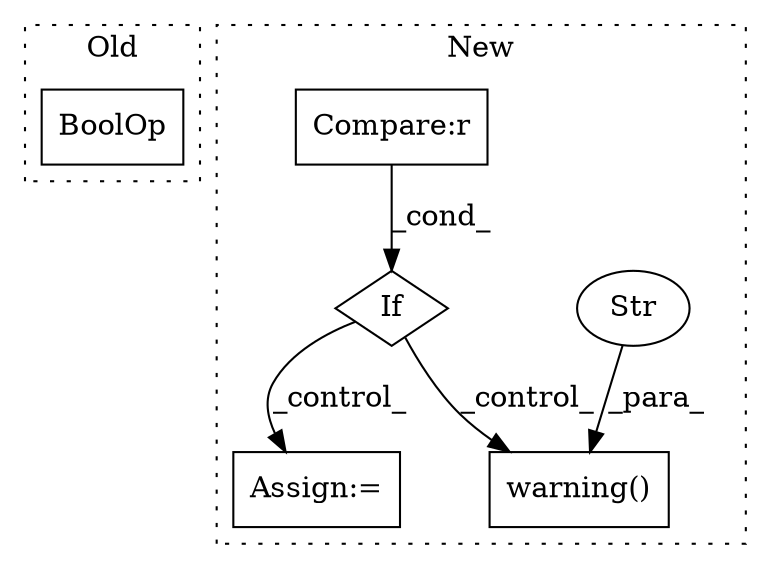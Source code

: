 digraph G {
subgraph cluster0 {
1 [label="BoolOp" a="72" s="4141" l="38" shape="box"];
label = "Old";
style="dotted";
}
subgraph cluster1 {
2 [label="warning()" a="75" s="6693,6754" l="15,1" shape="box"];
3 [label="Str" a="66" s="6708" l="46" shape="ellipse"];
4 [label="If" a="96" s="5514" l="3" shape="diamond"];
5 [label="Compare:r" a="40" s="5517" l="18" shape="box"];
6 [label="Assign:=" a="68" s="6566" l="3" shape="box"];
label = "New";
style="dotted";
}
3 -> 2 [label="_para_"];
4 -> 6 [label="_control_"];
4 -> 2 [label="_control_"];
5 -> 4 [label="_cond_"];
}